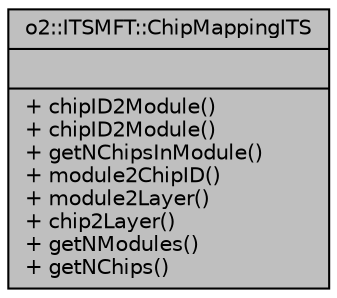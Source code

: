 digraph "o2::ITSMFT::ChipMappingITS"
{
 // INTERACTIVE_SVG=YES
  bgcolor="transparent";
  edge [fontname="Helvetica",fontsize="10",labelfontname="Helvetica",labelfontsize="10"];
  node [fontname="Helvetica",fontsize="10",shape=record];
  Node1 [label="{o2::ITSMFT::ChipMappingITS\n||+ chipID2Module()\l+ chipID2Module()\l+ getNChipsInModule()\l+ module2ChipID()\l+ module2Layer()\l+ chip2Layer()\l+ getNModules()\l+ getNChips()\l}",height=0.2,width=0.4,color="black", fillcolor="grey75", style="filled" fontcolor="black"];
}
